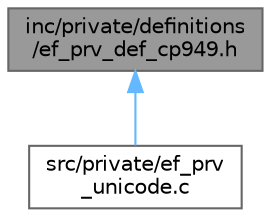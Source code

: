digraph "inc/private/definitions/ef_prv_def_cp949.h"
{
 // LATEX_PDF_SIZE
  bgcolor="transparent";
  edge [fontname=Helvetica,fontsize=10,labelfontname=Helvetica,labelfontsize=10];
  node [fontname=Helvetica,fontsize=10,shape=box,height=0.2,width=0.4];
  Node1 [id="Node000001",label="inc/private/definitions\l/ef_prv_def_cp949.h",height=0.2,width=0.4,color="gray40", fillcolor="grey60", style="filled", fontcolor="black",tooltip="Private definitions for Korean CP 949 (DBCS)."];
  Node1 -> Node2 [id="edge1_Node000001_Node000002",dir="back",color="steelblue1",style="solid",tooltip=" "];
  Node2 [id="Node000002",label="src/private/ef_prv\l_unicode.c",height=0.2,width=0.4,color="grey40", fillcolor="white", style="filled",URL="$ef__prv__unicode_8c.html",tooltip="Code file for unicode support."];
}
